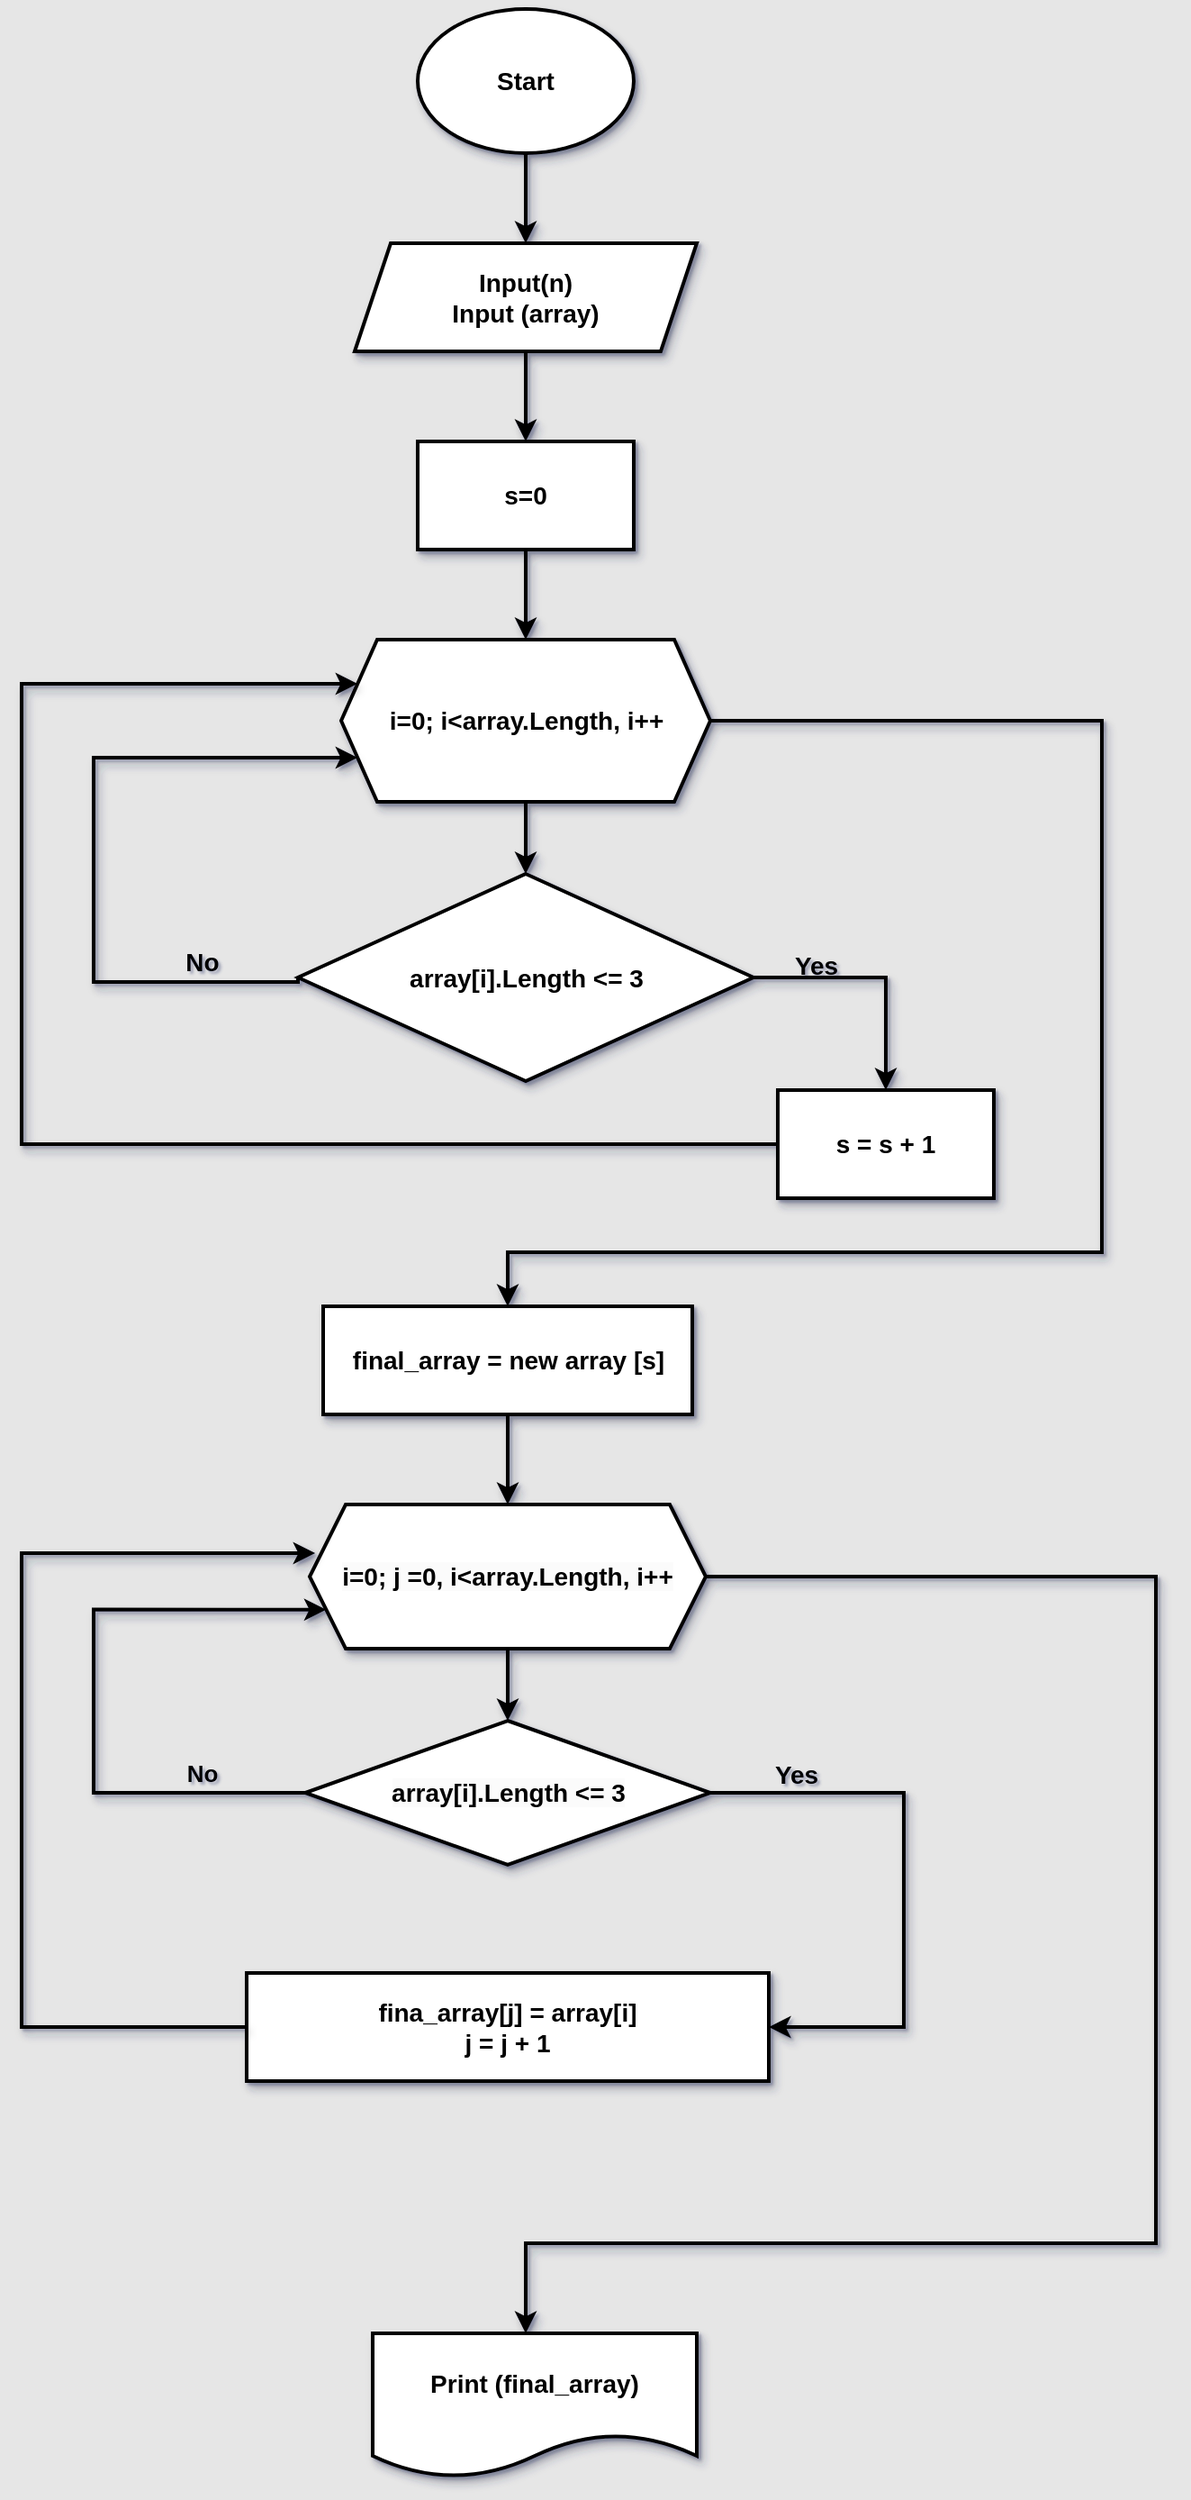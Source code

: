 <mxfile version="24.2.5" type="github">
  <diagram id="C5RBs43oDa-KdzZeNtuy" name="Page-1">
    <mxGraphModel dx="1380" dy="749" grid="1" gridSize="10" guides="1" tooltips="1" connect="1" arrows="1" fold="1" page="1" pageScale="1" pageWidth="827" pageHeight="1169" background="#E6E6E6" math="0" shadow="1">
      <root>
        <mxCell id="WIyWlLk6GJQsqaUBKTNV-0" />
        <mxCell id="WIyWlLk6GJQsqaUBKTNV-1" parent="WIyWlLk6GJQsqaUBKTNV-0" />
        <mxCell id="L28LVKQezSPmxj77LQ7G-22" value="&lt;blockquote style=&quot;margin: 0 0 0 40px; border: none; padding: 0px;&quot;&gt;&lt;/blockquote&gt;&lt;div style=&quot;line-height: 140%; font-size: 13px;&quot;&gt;&lt;font style=&quot;font-size: 13px;&quot;&gt;&lt;br&gt;&lt;/font&gt;&lt;/div&gt;&lt;span style=&quot;orphans: 2; text-indent: 0px; widows: 2; text-decoration-thickness: initial; text-decoration-style: initial; text-decoration-color: initial; float: none; display: inline !important; font-size: 13px;&quot;&gt;&lt;div style=&quot;line-height: 140%;&quot;&gt;&lt;font style=&quot;font-size: 13px;&quot;&gt;No&lt;/font&gt;&lt;/div&gt;&lt;/span&gt;" style="edgeStyle=orthogonalEdgeStyle;rounded=0;orthogonalLoop=1;jettySize=auto;html=1;entryX=0;entryY=0.75;entryDx=0;entryDy=0;strokeWidth=2;shadow=1;horizontal=1;verticalAlign=middle;fontSize=14;fontStyle=1;labelBackgroundColor=none;" parent="WIyWlLk6GJQsqaUBKTNV-1" source="L28LVKQezSPmxj77LQ7G-20" target="L28LVKQezSPmxj77LQ7G-18" edge="1">
          <mxGeometry x="-0.67" y="-20" relative="1" as="geometry">
            <Array as="points">
              <mxPoint x="160" y="1030" />
              <mxPoint x="160" y="928" />
            </Array>
            <mxPoint as="offset" />
          </mxGeometry>
        </mxCell>
        <mxCell id="L28LVKQezSPmxj77LQ7G-15" style="edgeStyle=orthogonalEdgeStyle;rounded=0;orthogonalLoop=1;jettySize=auto;html=1;strokeWidth=2;fontSize=14;fontStyle=1;labelBorderColor=none;fontFamily=Helvetica;shadow=1;" parent="WIyWlLk6GJQsqaUBKTNV-1" source="L28LVKQezSPmxj77LQ7G-0" target="L28LVKQezSPmxj77LQ7G-1" edge="1">
          <mxGeometry relative="1" as="geometry" />
        </mxCell>
        <mxCell id="L28LVKQezSPmxj77LQ7G-0" value="Start" style="ellipse;whiteSpace=wrap;html=1;strokeWidth=2;fontSize=14;fontStyle=1;labelBorderColor=none;fontFamily=Helvetica;shadow=1;" parent="WIyWlLk6GJQsqaUBKTNV-1" vertex="1">
          <mxGeometry x="340" y="40" width="120" height="80" as="geometry" />
        </mxCell>
        <mxCell id="L28LVKQezSPmxj77LQ7G-16" style="edgeStyle=orthogonalEdgeStyle;rounded=0;orthogonalLoop=1;jettySize=auto;html=1;strokeWidth=2;fontSize=14;fontStyle=1;labelBorderColor=none;fontFamily=Helvetica;shadow=1;" parent="WIyWlLk6GJQsqaUBKTNV-1" source="L28LVKQezSPmxj77LQ7G-1" target="L28LVKQezSPmxj77LQ7G-4" edge="1">
          <mxGeometry relative="1" as="geometry" />
        </mxCell>
        <mxCell id="L28LVKQezSPmxj77LQ7G-1" value="Input(n)&lt;div style=&quot;font-size: 14px;&quot;&gt;Input (array)&lt;/div&gt;" style="shape=parallelogram;perimeter=parallelogramPerimeter;whiteSpace=wrap;html=1;fixedSize=1;strokeWidth=2;fontSize=14;fontStyle=1;labelBorderColor=none;fontFamily=Helvetica;shadow=1;" parent="WIyWlLk6GJQsqaUBKTNV-1" vertex="1">
          <mxGeometry x="305" y="170" width="190" height="60" as="geometry" />
        </mxCell>
        <mxCell id="L28LVKQezSPmxj77LQ7G-17" style="edgeStyle=orthogonalEdgeStyle;rounded=0;orthogonalLoop=1;jettySize=auto;html=1;strokeWidth=2;fontSize=14;fontStyle=1;labelBorderColor=none;fontFamily=Helvetica;shadow=1;" parent="WIyWlLk6GJQsqaUBKTNV-1" source="L28LVKQezSPmxj77LQ7G-4" target="L28LVKQezSPmxj77LQ7G-5" edge="1">
          <mxGeometry relative="1" as="geometry" />
        </mxCell>
        <mxCell id="L28LVKQezSPmxj77LQ7G-4" value="s=0" style="rounded=0;whiteSpace=wrap;html=1;strokeWidth=2;fontSize=14;fontStyle=1;labelBorderColor=none;fontFamily=Helvetica;shadow=1;" parent="WIyWlLk6GJQsqaUBKTNV-1" vertex="1">
          <mxGeometry x="340" y="280" width="120" height="60" as="geometry" />
        </mxCell>
        <mxCell id="L28LVKQezSPmxj77LQ7G-9" value="" style="edgeStyle=orthogonalEdgeStyle;rounded=0;orthogonalLoop=1;jettySize=auto;html=1;entryX=0.5;entryY=0;entryDx=0;entryDy=0;strokeWidth=2;fontSize=14;fontStyle=1;labelBorderColor=none;fontFamily=Helvetica;shadow=1;" parent="WIyWlLk6GJQsqaUBKTNV-1" source="L28LVKQezSPmxj77LQ7G-5" target="L28LVKQezSPmxj77LQ7G-7" edge="1">
          <mxGeometry y="30" relative="1" as="geometry">
            <Array as="points">
              <mxPoint x="400" y="500" />
              <mxPoint x="400" y="500" />
            </Array>
            <mxPoint as="offset" />
          </mxGeometry>
        </mxCell>
        <mxCell id="L28LVKQezSPmxj77LQ7G-13" value="" style="edgeStyle=orthogonalEdgeStyle;rounded=0;orthogonalLoop=1;jettySize=auto;html=1;strokeWidth=2;shadow=1;fontSize=14;fontStyle=1" parent="WIyWlLk6GJQsqaUBKTNV-1" source="L28LVKQezSPmxj77LQ7G-5" target="L28LVKQezSPmxj77LQ7G-14" edge="1">
          <mxGeometry x="-0.754" relative="1" as="geometry">
            <mxPoint x="520" y="880" as="targetPoint" />
            <Array as="points">
              <mxPoint x="720" y="435" />
              <mxPoint x="720" y="730" />
              <mxPoint x="390" y="730" />
            </Array>
            <mxPoint x="1" as="offset" />
          </mxGeometry>
        </mxCell>
        <mxCell id="L28LVKQezSPmxj77LQ7G-5" value="i=0; i&amp;lt;array.Length, i++" style="shape=hexagon;perimeter=hexagonPerimeter2;whiteSpace=wrap;html=1;fixedSize=1;strokeWidth=2;fontSize=14;fontStyle=1;labelBorderColor=none;fontFamily=Helvetica;shadow=1;" parent="WIyWlLk6GJQsqaUBKTNV-1" vertex="1">
          <mxGeometry x="297.5" y="390" width="205" height="90" as="geometry" />
        </mxCell>
        <mxCell id="L28LVKQezSPmxj77LQ7G-8" value="&lt;div&gt;&lt;br&gt;&lt;/div&gt;&lt;div&gt;No&lt;br&gt;&lt;/div&gt;" style="edgeStyle=orthogonalEdgeStyle;rounded=0;orthogonalLoop=1;jettySize=auto;html=1;entryX=0;entryY=0.75;entryDx=0;entryDy=0;exitX=0;exitY=0.5;exitDx=0;exitDy=0;strokeWidth=2;shadow=1;fontSize=14;fontStyle=1;labelBackgroundColor=none;" parent="WIyWlLk6GJQsqaUBKTNV-1" source="L28LVKQezSPmxj77LQ7G-7" target="L28LVKQezSPmxj77LQ7G-5" edge="1">
          <mxGeometry x="-0.711" y="-20" relative="1" as="geometry">
            <Array as="points">
              <mxPoint x="274" y="580" />
              <mxPoint x="160" y="580" />
              <mxPoint x="160" y="455" />
            </Array>
            <mxPoint as="offset" />
          </mxGeometry>
        </mxCell>
        <mxCell id="L28LVKQezSPmxj77LQ7G-11" value="Yes" style="edgeStyle=orthogonalEdgeStyle;rounded=0;orthogonalLoop=1;jettySize=auto;html=1;exitX=1;exitY=0.5;exitDx=0;exitDy=0;strokeWidth=2;fontSize=14;fontStyle=1;labelBorderColor=none;fontFamily=Helvetica;shadow=1;labelBackgroundColor=none;" parent="WIyWlLk6GJQsqaUBKTNV-1" source="L28LVKQezSPmxj77LQ7G-7" target="L28LVKQezSPmxj77LQ7G-10" edge="1">
          <mxGeometry x="-0.507" y="8" relative="1" as="geometry">
            <mxPoint x="1" y="1" as="offset" />
          </mxGeometry>
        </mxCell>
        <mxCell id="L28LVKQezSPmxj77LQ7G-7" value="array[i].Length &amp;lt;= 3" style="rhombus;whiteSpace=wrap;html=1;strokeWidth=2;fontSize=14;fontStyle=1;labelBorderColor=none;fontFamily=Helvetica;shadow=1;" parent="WIyWlLk6GJQsqaUBKTNV-1" vertex="1">
          <mxGeometry x="273.5" y="520" width="253" height="115" as="geometry" />
        </mxCell>
        <mxCell id="L28LVKQezSPmxj77LQ7G-12" style="edgeStyle=orthogonalEdgeStyle;rounded=0;orthogonalLoop=1;jettySize=auto;html=1;exitX=0;exitY=0.5;exitDx=0;exitDy=0;entryX=0;entryY=0.25;entryDx=0;entryDy=0;strokeWidth=2;shadow=1;" parent="WIyWlLk6GJQsqaUBKTNV-1" source="L28LVKQezSPmxj77LQ7G-10" target="L28LVKQezSPmxj77LQ7G-5" edge="1">
          <mxGeometry relative="1" as="geometry">
            <mxPoint x="100" y="450" as="targetPoint" />
            <mxPoint x="130" y="792.5" as="sourcePoint" />
            <Array as="points">
              <mxPoint x="120" y="670" />
              <mxPoint x="120" y="415" />
            </Array>
          </mxGeometry>
        </mxCell>
        <mxCell id="L28LVKQezSPmxj77LQ7G-10" value="s = s + 1" style="whiteSpace=wrap;html=1;fontSize=14;fontStyle=1;strokeWidth=2;shadow=1;" parent="WIyWlLk6GJQsqaUBKTNV-1" vertex="1">
          <mxGeometry x="540" y="640" width="120" height="60" as="geometry" />
        </mxCell>
        <mxCell id="L28LVKQezSPmxj77LQ7G-19" style="edgeStyle=orthogonalEdgeStyle;rounded=0;orthogonalLoop=1;jettySize=auto;html=1;entryX=0.5;entryY=0;entryDx=0;entryDy=0;strokeWidth=2;fontSize=14;fontStyle=1;labelBorderColor=none;fontFamily=Helvetica;shadow=1;" parent="WIyWlLk6GJQsqaUBKTNV-1" source="L28LVKQezSPmxj77LQ7G-14" target="L28LVKQezSPmxj77LQ7G-18" edge="1">
          <mxGeometry relative="1" as="geometry" />
        </mxCell>
        <mxCell id="L28LVKQezSPmxj77LQ7G-14" value="final_array = new array [s]" style="rounded=0;whiteSpace=wrap;html=1;strokeWidth=2;fontSize=14;fontStyle=1;labelBorderColor=none;fontFamily=Helvetica;shadow=1;" parent="WIyWlLk6GJQsqaUBKTNV-1" vertex="1">
          <mxGeometry x="287.5" y="760" width="205" height="60" as="geometry" />
        </mxCell>
        <mxCell id="L28LVKQezSPmxj77LQ7G-21" value="&lt;div&gt;&lt;br&gt;&lt;/div&gt;" style="edgeStyle=orthogonalEdgeStyle;rounded=0;orthogonalLoop=1;jettySize=auto;html=1;entryX=0.5;entryY=0;entryDx=0;entryDy=0;strokeWidth=2;fontSize=14;fontStyle=1;labelBorderColor=none;fontFamily=Helvetica;shadow=1;" parent="WIyWlLk6GJQsqaUBKTNV-1" source="L28LVKQezSPmxj77LQ7G-18" target="L28LVKQezSPmxj77LQ7G-20" edge="1">
          <mxGeometry x="0.5" y="20" relative="1" as="geometry">
            <mxPoint as="offset" />
          </mxGeometry>
        </mxCell>
        <mxCell id="L28LVKQezSPmxj77LQ7G-26" value="" style="edgeStyle=orthogonalEdgeStyle;rounded=0;orthogonalLoop=1;jettySize=auto;html=1;strokeWidth=2;shadow=1;fontSize=14;fontStyle=1" parent="WIyWlLk6GJQsqaUBKTNV-1" source="L28LVKQezSPmxj77LQ7G-18" target="L28LVKQezSPmxj77LQ7G-27" edge="1">
          <mxGeometry x="-0.745" relative="1" as="geometry">
            <mxPoint x="740" y="1240" as="targetPoint" />
            <Array as="points">
              <mxPoint x="750" y="910" />
              <mxPoint x="750" y="1280" />
              <mxPoint x="400" y="1280" />
            </Array>
            <mxPoint as="offset" />
          </mxGeometry>
        </mxCell>
        <mxCell id="L28LVKQezSPmxj77LQ7G-18" value="&lt;br style=&quot;font-size: 14px;&quot;&gt;&lt;span style=&quot;color: rgb(0, 0, 0); font-size: 14px; font-style: normal; font-variant-ligatures: normal; font-variant-caps: normal; letter-spacing: normal; orphans: 2; text-align: center; text-indent: 0px; text-transform: none; widows: 2; word-spacing: 0px; -webkit-text-stroke-width: 0px; white-space: normal; background-color: rgb(251, 251, 251); text-decoration-thickness: initial; text-decoration-style: initial; text-decoration-color: initial; float: none; display: inline !important;&quot;&gt;i=0; j =0, i&amp;lt;array.Length, i++&lt;/span&gt;&lt;div style=&quot;font-size: 14px;&quot;&gt;&lt;br style=&quot;font-size: 14px;&quot;&gt;&lt;/div&gt;" style="shape=hexagon;perimeter=hexagonPerimeter2;whiteSpace=wrap;html=1;fixedSize=1;strokeWidth=2;fontSize=14;fontStyle=1;labelBorderColor=none;fontFamily=Helvetica;shadow=1;" parent="WIyWlLk6GJQsqaUBKTNV-1" vertex="1">
          <mxGeometry x="280" y="870" width="220" height="80" as="geometry" />
        </mxCell>
        <mxCell id="L28LVKQezSPmxj77LQ7G-23" value="&lt;br&gt;&lt;span style=&quot;color: rgb(0, 0, 0); font-family: Helvetica; font-size: 14px; font-style: normal; font-variant-ligatures: normal; font-variant-caps: normal; font-weight: 700; letter-spacing: normal; orphans: 2; text-align: center; text-indent: 0px; text-transform: none; widows: 2; word-spacing: 0px; -webkit-text-stroke-width: 0px; white-space: nowrap; text-decoration-thickness: initial; text-decoration-style: initial; text-decoration-color: initial; float: none; display: inline !important;&quot;&gt;Yes&lt;/span&gt;&lt;div&gt;&lt;br&gt;&lt;/div&gt;" style="edgeStyle=orthogonalEdgeStyle;rounded=0;orthogonalLoop=1;jettySize=auto;html=1;strokeWidth=2;fontSize=14;fontStyle=1;labelBorderColor=none;fontFamily=Helvetica;shadow=1;horizontal=1;labelBackgroundColor=none;" parent="WIyWlLk6GJQsqaUBKTNV-1" source="L28LVKQezSPmxj77LQ7G-20" target="L28LVKQezSPmxj77LQ7G-24" edge="1">
          <mxGeometry x="-0.696" y="10" relative="1" as="geometry">
            <mxPoint x="610" y="1150" as="targetPoint" />
            <Array as="points">
              <mxPoint x="610" y="1030" />
              <mxPoint x="610" y="1160" />
            </Array>
            <mxPoint as="offset" />
          </mxGeometry>
        </mxCell>
        <mxCell id="L28LVKQezSPmxj77LQ7G-20" value="&lt;span style=&quot;color: rgb(0, 0, 0); font-size: 14px; font-style: normal; font-variant-ligatures: normal; font-variant-caps: normal; letter-spacing: normal; orphans: 2; text-align: center; text-indent: 0px; text-transform: none; widows: 2; word-spacing: 0px; -webkit-text-stroke-width: 0px; white-space: normal; background-color: rgb(251, 251, 251); text-decoration-thickness: initial; text-decoration-style: initial; text-decoration-color: initial; float: none; display: inline !important;&quot;&gt;array[i].Length &amp;lt;= 3&lt;/span&gt;" style="rhombus;whiteSpace=wrap;html=1;strokeWidth=2;fontSize=14;fontStyle=1;labelBorderColor=none;fontFamily=Helvetica;shadow=1;" parent="WIyWlLk6GJQsqaUBKTNV-1" vertex="1">
          <mxGeometry x="277.5" y="990" width="225" height="80" as="geometry" />
        </mxCell>
        <mxCell id="L28LVKQezSPmxj77LQ7G-24" value="fina_array[j] = array[i]&lt;div style=&quot;font-size: 14px;&quot;&gt;j = j + 1&lt;/div&gt;" style="rounded=0;whiteSpace=wrap;html=1;strokeWidth=2;fontSize=14;fontStyle=1;labelBorderColor=none;fontFamily=Helvetica;shadow=1;" parent="WIyWlLk6GJQsqaUBKTNV-1" vertex="1">
          <mxGeometry x="245" y="1130" width="290" height="60" as="geometry" />
        </mxCell>
        <mxCell id="L28LVKQezSPmxj77LQ7G-25" style="edgeStyle=orthogonalEdgeStyle;rounded=0;orthogonalLoop=1;jettySize=auto;html=1;entryX=0.014;entryY=0.338;entryDx=0;entryDy=0;entryPerimeter=0;exitX=0;exitY=0.5;exitDx=0;exitDy=0;strokeWidth=2;shadow=1;" parent="WIyWlLk6GJQsqaUBKTNV-1" source="L28LVKQezSPmxj77LQ7G-24" target="L28LVKQezSPmxj77LQ7G-18" edge="1">
          <mxGeometry relative="1" as="geometry">
            <Array as="points">
              <mxPoint x="120" y="1160" />
              <mxPoint x="120" y="897" />
            </Array>
          </mxGeometry>
        </mxCell>
        <mxCell id="L28LVKQezSPmxj77LQ7G-27" value="Print (final_array)" style="shape=document;whiteSpace=wrap;html=1;boundedLbl=1;strokeWidth=2;fontSize=14;fontStyle=1;labelBorderColor=none;fontFamily=Helvetica;shadow=1;" parent="WIyWlLk6GJQsqaUBKTNV-1" vertex="1">
          <mxGeometry x="315" y="1330" width="180" height="80" as="geometry" />
        </mxCell>
      </root>
    </mxGraphModel>
  </diagram>
</mxfile>
